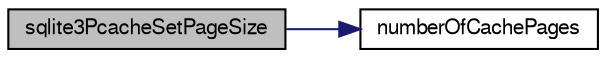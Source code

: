 digraph "sqlite3PcacheSetPageSize"
{
  edge [fontname="FreeSans",fontsize="10",labelfontname="FreeSans",labelfontsize="10"];
  node [fontname="FreeSans",fontsize="10",shape=record];
  rankdir="LR";
  Node659434 [label="sqlite3PcacheSetPageSize",height=0.2,width=0.4,color="black", fillcolor="grey75", style="filled", fontcolor="black"];
  Node659434 -> Node659435 [color="midnightblue",fontsize="10",style="solid",fontname="FreeSans"];
  Node659435 [label="numberOfCachePages",height=0.2,width=0.4,color="black", fillcolor="white", style="filled",URL="$sqlite3_8c.html#a0b88ce0be99c4ea2b2098317162fb590"];
}
